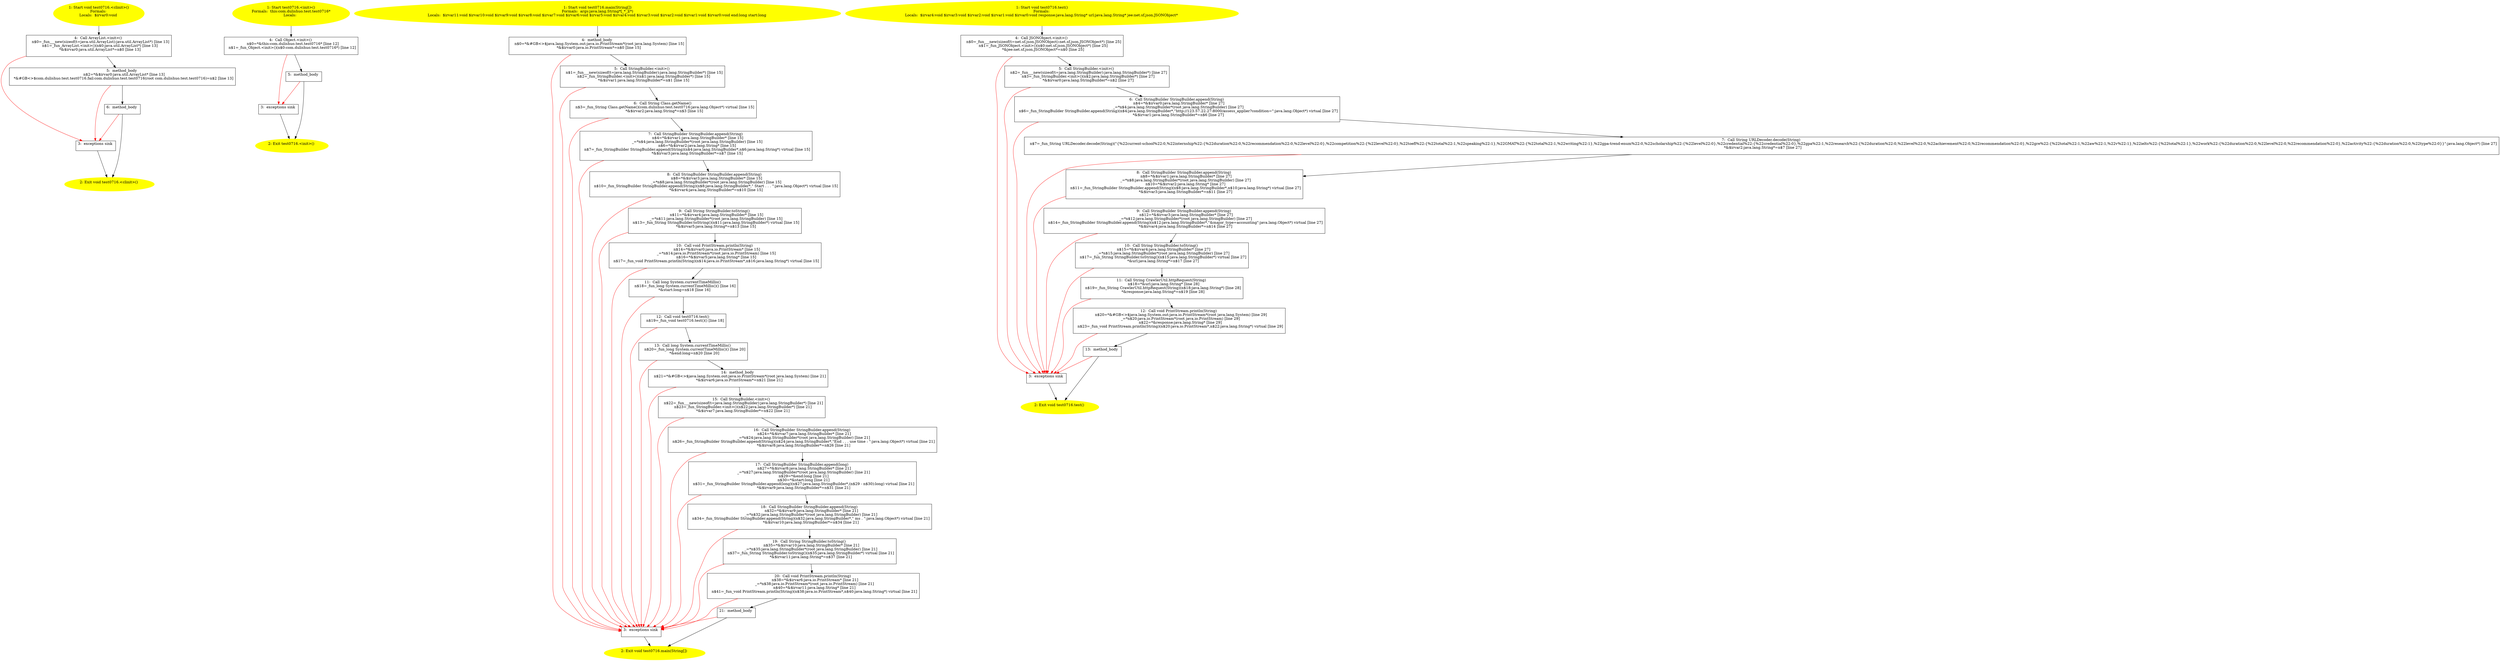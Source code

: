 /* @generated */
digraph cfg {
"com.dulishuo.test.test0716.<clinit>():void.f16230b9b3d9e5d9ee339451ec9ad878_1" [label="1: Start void test0716.<clinit>()\nFormals: \nLocals:  $irvar0:void \n  " color=yellow style=filled]
	

	 "com.dulishuo.test.test0716.<clinit>():void.f16230b9b3d9e5d9ee339451ec9ad878_1" -> "com.dulishuo.test.test0716.<clinit>():void.f16230b9b3d9e5d9ee339451ec9ad878_4" ;
"com.dulishuo.test.test0716.<clinit>():void.f16230b9b3d9e5d9ee339451ec9ad878_2" [label="2: Exit void test0716.<clinit>() \n  " color=yellow style=filled]
	

"com.dulishuo.test.test0716.<clinit>():void.f16230b9b3d9e5d9ee339451ec9ad878_3" [label="3:  exceptions sink \n  " shape="box"]
	

	 "com.dulishuo.test.test0716.<clinit>():void.f16230b9b3d9e5d9ee339451ec9ad878_3" -> "com.dulishuo.test.test0716.<clinit>():void.f16230b9b3d9e5d9ee339451ec9ad878_2" ;
"com.dulishuo.test.test0716.<clinit>():void.f16230b9b3d9e5d9ee339451ec9ad878_4" [label="4:  Call ArrayList.<init>() \n   n$0=_fun___new(sizeof(t=java.util.ArrayList):java.util.ArrayList*) [line 13]\n  n$1=_fun_ArrayList.<init>()(n$0:java.util.ArrayList*) [line 13]\n  *&$irvar0:java.util.ArrayList*=n$0 [line 13]\n " shape="box"]
	

	 "com.dulishuo.test.test0716.<clinit>():void.f16230b9b3d9e5d9ee339451ec9ad878_4" -> "com.dulishuo.test.test0716.<clinit>():void.f16230b9b3d9e5d9ee339451ec9ad878_5" ;
	 "com.dulishuo.test.test0716.<clinit>():void.f16230b9b3d9e5d9ee339451ec9ad878_4" -> "com.dulishuo.test.test0716.<clinit>():void.f16230b9b3d9e5d9ee339451ec9ad878_3" [color="red" ];
"com.dulishuo.test.test0716.<clinit>():void.f16230b9b3d9e5d9ee339451ec9ad878_5" [label="5:  method_body \n   n$2=*&$irvar0:java.util.ArrayList* [line 13]\n  *&#GB<>$com.dulishuo.test.test0716.fail:com.dulishuo.test.test0716(root com.dulishuo.test.test0716)=n$2 [line 13]\n " shape="box"]
	

	 "com.dulishuo.test.test0716.<clinit>():void.f16230b9b3d9e5d9ee339451ec9ad878_5" -> "com.dulishuo.test.test0716.<clinit>():void.f16230b9b3d9e5d9ee339451ec9ad878_6" ;
	 "com.dulishuo.test.test0716.<clinit>():void.f16230b9b3d9e5d9ee339451ec9ad878_5" -> "com.dulishuo.test.test0716.<clinit>():void.f16230b9b3d9e5d9ee339451ec9ad878_3" [color="red" ];
"com.dulishuo.test.test0716.<clinit>():void.f16230b9b3d9e5d9ee339451ec9ad878_6" [label="6:  method_body \n  " shape="box"]
	

	 "com.dulishuo.test.test0716.<clinit>():void.f16230b9b3d9e5d9ee339451ec9ad878_6" -> "com.dulishuo.test.test0716.<clinit>():void.f16230b9b3d9e5d9ee339451ec9ad878_2" ;
	 "com.dulishuo.test.test0716.<clinit>():void.f16230b9b3d9e5d9ee339451ec9ad878_6" -> "com.dulishuo.test.test0716.<clinit>():void.f16230b9b3d9e5d9ee339451ec9ad878_3" [color="red" ];
"com.dulishuo.test.test0716.<init>().39eef4f5931e3fe7b9aa511fcebca04d_1" [label="1: Start test0716.<init>()\nFormals:  this:com.dulishuo.test.test0716*\nLocals:  \n  " color=yellow style=filled]
	

	 "com.dulishuo.test.test0716.<init>().39eef4f5931e3fe7b9aa511fcebca04d_1" -> "com.dulishuo.test.test0716.<init>().39eef4f5931e3fe7b9aa511fcebca04d_4" ;
"com.dulishuo.test.test0716.<init>().39eef4f5931e3fe7b9aa511fcebca04d_2" [label="2: Exit test0716.<init>() \n  " color=yellow style=filled]
	

"com.dulishuo.test.test0716.<init>().39eef4f5931e3fe7b9aa511fcebca04d_3" [label="3:  exceptions sink \n  " shape="box"]
	

	 "com.dulishuo.test.test0716.<init>().39eef4f5931e3fe7b9aa511fcebca04d_3" -> "com.dulishuo.test.test0716.<init>().39eef4f5931e3fe7b9aa511fcebca04d_2" ;
"com.dulishuo.test.test0716.<init>().39eef4f5931e3fe7b9aa511fcebca04d_4" [label="4:  Call Object.<init>() \n   n$0=*&this:com.dulishuo.test.test0716* [line 12]\n  n$1=_fun_Object.<init>()(n$0:com.dulishuo.test.test0716*) [line 12]\n " shape="box"]
	

	 "com.dulishuo.test.test0716.<init>().39eef4f5931e3fe7b9aa511fcebca04d_4" -> "com.dulishuo.test.test0716.<init>().39eef4f5931e3fe7b9aa511fcebca04d_5" ;
	 "com.dulishuo.test.test0716.<init>().39eef4f5931e3fe7b9aa511fcebca04d_4" -> "com.dulishuo.test.test0716.<init>().39eef4f5931e3fe7b9aa511fcebca04d_3" [color="red" ];
"com.dulishuo.test.test0716.<init>().39eef4f5931e3fe7b9aa511fcebca04d_5" [label="5:  method_body \n  " shape="box"]
	

	 "com.dulishuo.test.test0716.<init>().39eef4f5931e3fe7b9aa511fcebca04d_5" -> "com.dulishuo.test.test0716.<init>().39eef4f5931e3fe7b9aa511fcebca04d_2" ;
	 "com.dulishuo.test.test0716.<init>().39eef4f5931e3fe7b9aa511fcebca04d_5" -> "com.dulishuo.test.test0716.<init>().39eef4f5931e3fe7b9aa511fcebca04d_3" [color="red" ];
"com.dulishuo.test.test0716.main(java.lang.String[]):void.32b0ce70465bc52b79f071fb216897b5_1" [label="1: Start void test0716.main(String[])\nFormals:  args:java.lang.String*[_*_](*)\nLocals:  $irvar11:void $irvar10:void $irvar9:void $irvar8:void $irvar7:void $irvar6:void $irvar5:void $irvar4:void $irvar3:void $irvar2:void $irvar1:void $irvar0:void end:long start:long \n  " color=yellow style=filled]
	

	 "com.dulishuo.test.test0716.main(java.lang.String[]):void.32b0ce70465bc52b79f071fb216897b5_1" -> "com.dulishuo.test.test0716.main(java.lang.String[]):void.32b0ce70465bc52b79f071fb216897b5_4" ;
"com.dulishuo.test.test0716.main(java.lang.String[]):void.32b0ce70465bc52b79f071fb216897b5_2" [label="2: Exit void test0716.main(String[]) \n  " color=yellow style=filled]
	

"com.dulishuo.test.test0716.main(java.lang.String[]):void.32b0ce70465bc52b79f071fb216897b5_3" [label="3:  exceptions sink \n  " shape="box"]
	

	 "com.dulishuo.test.test0716.main(java.lang.String[]):void.32b0ce70465bc52b79f071fb216897b5_3" -> "com.dulishuo.test.test0716.main(java.lang.String[]):void.32b0ce70465bc52b79f071fb216897b5_2" ;
"com.dulishuo.test.test0716.main(java.lang.String[]):void.32b0ce70465bc52b79f071fb216897b5_4" [label="4:  method_body \n   n$0=*&#GB<>$java.lang.System.out:java.io.PrintStream*(root java.lang.System) [line 15]\n  *&$irvar0:java.io.PrintStream*=n$0 [line 15]\n " shape="box"]
	

	 "com.dulishuo.test.test0716.main(java.lang.String[]):void.32b0ce70465bc52b79f071fb216897b5_4" -> "com.dulishuo.test.test0716.main(java.lang.String[]):void.32b0ce70465bc52b79f071fb216897b5_5" ;
	 "com.dulishuo.test.test0716.main(java.lang.String[]):void.32b0ce70465bc52b79f071fb216897b5_4" -> "com.dulishuo.test.test0716.main(java.lang.String[]):void.32b0ce70465bc52b79f071fb216897b5_3" [color="red" ];
"com.dulishuo.test.test0716.main(java.lang.String[]):void.32b0ce70465bc52b79f071fb216897b5_5" [label="5:  Call StringBuilder.<init>() \n   n$1=_fun___new(sizeof(t=java.lang.StringBuilder):java.lang.StringBuilder*) [line 15]\n  n$2=_fun_StringBuilder.<init>()(n$1:java.lang.StringBuilder*) [line 15]\n  *&$irvar1:java.lang.StringBuilder*=n$1 [line 15]\n " shape="box"]
	

	 "com.dulishuo.test.test0716.main(java.lang.String[]):void.32b0ce70465bc52b79f071fb216897b5_5" -> "com.dulishuo.test.test0716.main(java.lang.String[]):void.32b0ce70465bc52b79f071fb216897b5_6" ;
	 "com.dulishuo.test.test0716.main(java.lang.String[]):void.32b0ce70465bc52b79f071fb216897b5_5" -> "com.dulishuo.test.test0716.main(java.lang.String[]):void.32b0ce70465bc52b79f071fb216897b5_3" [color="red" ];
"com.dulishuo.test.test0716.main(java.lang.String[]):void.32b0ce70465bc52b79f071fb216897b5_6" [label="6:  Call String Class.getName() \n   n$3=_fun_String Class.getName()(com.dulishuo.test.test0716:java.lang.Object*) virtual [line 15]\n  *&$irvar2:java.lang.String*=n$3 [line 15]\n " shape="box"]
	

	 "com.dulishuo.test.test0716.main(java.lang.String[]):void.32b0ce70465bc52b79f071fb216897b5_6" -> "com.dulishuo.test.test0716.main(java.lang.String[]):void.32b0ce70465bc52b79f071fb216897b5_7" ;
	 "com.dulishuo.test.test0716.main(java.lang.String[]):void.32b0ce70465bc52b79f071fb216897b5_6" -> "com.dulishuo.test.test0716.main(java.lang.String[]):void.32b0ce70465bc52b79f071fb216897b5_3" [color="red" ];
"com.dulishuo.test.test0716.main(java.lang.String[]):void.32b0ce70465bc52b79f071fb216897b5_7" [label="7:  Call StringBuilder StringBuilder.append(String) \n   n$4=*&$irvar1:java.lang.StringBuilder* [line 15]\n  _=*n$4:java.lang.StringBuilder*(root java.lang.StringBuilder) [line 15]\n  n$6=*&$irvar2:java.lang.String* [line 15]\n  n$7=_fun_StringBuilder StringBuilder.append(String)(n$4:java.lang.StringBuilder*,n$6:java.lang.String*) virtual [line 15]\n  *&$irvar3:java.lang.StringBuilder*=n$7 [line 15]\n " shape="box"]
	

	 "com.dulishuo.test.test0716.main(java.lang.String[]):void.32b0ce70465bc52b79f071fb216897b5_7" -> "com.dulishuo.test.test0716.main(java.lang.String[]):void.32b0ce70465bc52b79f071fb216897b5_8" ;
	 "com.dulishuo.test.test0716.main(java.lang.String[]):void.32b0ce70465bc52b79f071fb216897b5_7" -> "com.dulishuo.test.test0716.main(java.lang.String[]):void.32b0ce70465bc52b79f071fb216897b5_3" [color="red" ];
"com.dulishuo.test.test0716.main(java.lang.String[]):void.32b0ce70465bc52b79f071fb216897b5_8" [label="8:  Call StringBuilder StringBuilder.append(String) \n   n$8=*&$irvar3:java.lang.StringBuilder* [line 15]\n  _=*n$8:java.lang.StringBuilder*(root java.lang.StringBuilder) [line 15]\n  n$10=_fun_StringBuilder StringBuilder.append(String)(n$8:java.lang.StringBuilder*,\" Start . . . \":java.lang.Object*) virtual [line 15]\n  *&$irvar4:java.lang.StringBuilder*=n$10 [line 15]\n " shape="box"]
	

	 "com.dulishuo.test.test0716.main(java.lang.String[]):void.32b0ce70465bc52b79f071fb216897b5_8" -> "com.dulishuo.test.test0716.main(java.lang.String[]):void.32b0ce70465bc52b79f071fb216897b5_9" ;
	 "com.dulishuo.test.test0716.main(java.lang.String[]):void.32b0ce70465bc52b79f071fb216897b5_8" -> "com.dulishuo.test.test0716.main(java.lang.String[]):void.32b0ce70465bc52b79f071fb216897b5_3" [color="red" ];
"com.dulishuo.test.test0716.main(java.lang.String[]):void.32b0ce70465bc52b79f071fb216897b5_9" [label="9:  Call String StringBuilder.toString() \n   n$11=*&$irvar4:java.lang.StringBuilder* [line 15]\n  _=*n$11:java.lang.StringBuilder*(root java.lang.StringBuilder) [line 15]\n  n$13=_fun_String StringBuilder.toString()(n$11:java.lang.StringBuilder*) virtual [line 15]\n  *&$irvar5:java.lang.String*=n$13 [line 15]\n " shape="box"]
	

	 "com.dulishuo.test.test0716.main(java.lang.String[]):void.32b0ce70465bc52b79f071fb216897b5_9" -> "com.dulishuo.test.test0716.main(java.lang.String[]):void.32b0ce70465bc52b79f071fb216897b5_10" ;
	 "com.dulishuo.test.test0716.main(java.lang.String[]):void.32b0ce70465bc52b79f071fb216897b5_9" -> "com.dulishuo.test.test0716.main(java.lang.String[]):void.32b0ce70465bc52b79f071fb216897b5_3" [color="red" ];
"com.dulishuo.test.test0716.main(java.lang.String[]):void.32b0ce70465bc52b79f071fb216897b5_10" [label="10:  Call void PrintStream.println(String) \n   n$14=*&$irvar0:java.io.PrintStream* [line 15]\n  _=*n$14:java.io.PrintStream*(root java.io.PrintStream) [line 15]\n  n$16=*&$irvar5:java.lang.String* [line 15]\n  n$17=_fun_void PrintStream.println(String)(n$14:java.io.PrintStream*,n$16:java.lang.String*) virtual [line 15]\n " shape="box"]
	

	 "com.dulishuo.test.test0716.main(java.lang.String[]):void.32b0ce70465bc52b79f071fb216897b5_10" -> "com.dulishuo.test.test0716.main(java.lang.String[]):void.32b0ce70465bc52b79f071fb216897b5_11" ;
	 "com.dulishuo.test.test0716.main(java.lang.String[]):void.32b0ce70465bc52b79f071fb216897b5_10" -> "com.dulishuo.test.test0716.main(java.lang.String[]):void.32b0ce70465bc52b79f071fb216897b5_3" [color="red" ];
"com.dulishuo.test.test0716.main(java.lang.String[]):void.32b0ce70465bc52b79f071fb216897b5_11" [label="11:  Call long System.currentTimeMillis() \n   n$18=_fun_long System.currentTimeMillis()() [line 16]\n  *&start:long=n$18 [line 16]\n " shape="box"]
	

	 "com.dulishuo.test.test0716.main(java.lang.String[]):void.32b0ce70465bc52b79f071fb216897b5_11" -> "com.dulishuo.test.test0716.main(java.lang.String[]):void.32b0ce70465bc52b79f071fb216897b5_12" ;
	 "com.dulishuo.test.test0716.main(java.lang.String[]):void.32b0ce70465bc52b79f071fb216897b5_11" -> "com.dulishuo.test.test0716.main(java.lang.String[]):void.32b0ce70465bc52b79f071fb216897b5_3" [color="red" ];
"com.dulishuo.test.test0716.main(java.lang.String[]):void.32b0ce70465bc52b79f071fb216897b5_12" [label="12:  Call void test0716.test() \n   n$19=_fun_void test0716.test()() [line 18]\n " shape="box"]
	

	 "com.dulishuo.test.test0716.main(java.lang.String[]):void.32b0ce70465bc52b79f071fb216897b5_12" -> "com.dulishuo.test.test0716.main(java.lang.String[]):void.32b0ce70465bc52b79f071fb216897b5_13" ;
	 "com.dulishuo.test.test0716.main(java.lang.String[]):void.32b0ce70465bc52b79f071fb216897b5_12" -> "com.dulishuo.test.test0716.main(java.lang.String[]):void.32b0ce70465bc52b79f071fb216897b5_3" [color="red" ];
"com.dulishuo.test.test0716.main(java.lang.String[]):void.32b0ce70465bc52b79f071fb216897b5_13" [label="13:  Call long System.currentTimeMillis() \n   n$20=_fun_long System.currentTimeMillis()() [line 20]\n  *&end:long=n$20 [line 20]\n " shape="box"]
	

	 "com.dulishuo.test.test0716.main(java.lang.String[]):void.32b0ce70465bc52b79f071fb216897b5_13" -> "com.dulishuo.test.test0716.main(java.lang.String[]):void.32b0ce70465bc52b79f071fb216897b5_14" ;
	 "com.dulishuo.test.test0716.main(java.lang.String[]):void.32b0ce70465bc52b79f071fb216897b5_13" -> "com.dulishuo.test.test0716.main(java.lang.String[]):void.32b0ce70465bc52b79f071fb216897b5_3" [color="red" ];
"com.dulishuo.test.test0716.main(java.lang.String[]):void.32b0ce70465bc52b79f071fb216897b5_14" [label="14:  method_body \n   n$21=*&#GB<>$java.lang.System.out:java.io.PrintStream*(root java.lang.System) [line 21]\n  *&$irvar6:java.io.PrintStream*=n$21 [line 21]\n " shape="box"]
	

	 "com.dulishuo.test.test0716.main(java.lang.String[]):void.32b0ce70465bc52b79f071fb216897b5_14" -> "com.dulishuo.test.test0716.main(java.lang.String[]):void.32b0ce70465bc52b79f071fb216897b5_15" ;
	 "com.dulishuo.test.test0716.main(java.lang.String[]):void.32b0ce70465bc52b79f071fb216897b5_14" -> "com.dulishuo.test.test0716.main(java.lang.String[]):void.32b0ce70465bc52b79f071fb216897b5_3" [color="red" ];
"com.dulishuo.test.test0716.main(java.lang.String[]):void.32b0ce70465bc52b79f071fb216897b5_15" [label="15:  Call StringBuilder.<init>() \n   n$22=_fun___new(sizeof(t=java.lang.StringBuilder):java.lang.StringBuilder*) [line 21]\n  n$23=_fun_StringBuilder.<init>()(n$22:java.lang.StringBuilder*) [line 21]\n  *&$irvar7:java.lang.StringBuilder*=n$22 [line 21]\n " shape="box"]
	

	 "com.dulishuo.test.test0716.main(java.lang.String[]):void.32b0ce70465bc52b79f071fb216897b5_15" -> "com.dulishuo.test.test0716.main(java.lang.String[]):void.32b0ce70465bc52b79f071fb216897b5_16" ;
	 "com.dulishuo.test.test0716.main(java.lang.String[]):void.32b0ce70465bc52b79f071fb216897b5_15" -> "com.dulishuo.test.test0716.main(java.lang.String[]):void.32b0ce70465bc52b79f071fb216897b5_3" [color="red" ];
"com.dulishuo.test.test0716.main(java.lang.String[]):void.32b0ce70465bc52b79f071fb216897b5_16" [label="16:  Call StringBuilder StringBuilder.append(String) \n   n$24=*&$irvar7:java.lang.StringBuilder* [line 21]\n  _=*n$24:java.lang.StringBuilder*(root java.lang.StringBuilder) [line 21]\n  n$26=_fun_StringBuilder StringBuilder.append(String)(n$24:java.lang.StringBuilder*,\"End . . . use time : \":java.lang.Object*) virtual [line 21]\n  *&$irvar8:java.lang.StringBuilder*=n$26 [line 21]\n " shape="box"]
	

	 "com.dulishuo.test.test0716.main(java.lang.String[]):void.32b0ce70465bc52b79f071fb216897b5_16" -> "com.dulishuo.test.test0716.main(java.lang.String[]):void.32b0ce70465bc52b79f071fb216897b5_17" ;
	 "com.dulishuo.test.test0716.main(java.lang.String[]):void.32b0ce70465bc52b79f071fb216897b5_16" -> "com.dulishuo.test.test0716.main(java.lang.String[]):void.32b0ce70465bc52b79f071fb216897b5_3" [color="red" ];
"com.dulishuo.test.test0716.main(java.lang.String[]):void.32b0ce70465bc52b79f071fb216897b5_17" [label="17:  Call StringBuilder StringBuilder.append(long) \n   n$27=*&$irvar8:java.lang.StringBuilder* [line 21]\n  _=*n$27:java.lang.StringBuilder*(root java.lang.StringBuilder) [line 21]\n  n$29=*&end:long [line 21]\n  n$30=*&start:long [line 21]\n  n$31=_fun_StringBuilder StringBuilder.append(long)(n$27:java.lang.StringBuilder*,(n$29 - n$30):long) virtual [line 21]\n  *&$irvar9:java.lang.StringBuilder*=n$31 [line 21]\n " shape="box"]
	

	 "com.dulishuo.test.test0716.main(java.lang.String[]):void.32b0ce70465bc52b79f071fb216897b5_17" -> "com.dulishuo.test.test0716.main(java.lang.String[]):void.32b0ce70465bc52b79f071fb216897b5_18" ;
	 "com.dulishuo.test.test0716.main(java.lang.String[]):void.32b0ce70465bc52b79f071fb216897b5_17" -> "com.dulishuo.test.test0716.main(java.lang.String[]):void.32b0ce70465bc52b79f071fb216897b5_3" [color="red" ];
"com.dulishuo.test.test0716.main(java.lang.String[]):void.32b0ce70465bc52b79f071fb216897b5_18" [label="18:  Call StringBuilder StringBuilder.append(String) \n   n$32=*&$irvar9:java.lang.StringBuilder* [line 21]\n  _=*n$32:java.lang.StringBuilder*(root java.lang.StringBuilder) [line 21]\n  n$34=_fun_StringBuilder StringBuilder.append(String)(n$32:java.lang.StringBuilder*,\" ms . \":java.lang.Object*) virtual [line 21]\n  *&$irvar10:java.lang.StringBuilder*=n$34 [line 21]\n " shape="box"]
	

	 "com.dulishuo.test.test0716.main(java.lang.String[]):void.32b0ce70465bc52b79f071fb216897b5_18" -> "com.dulishuo.test.test0716.main(java.lang.String[]):void.32b0ce70465bc52b79f071fb216897b5_19" ;
	 "com.dulishuo.test.test0716.main(java.lang.String[]):void.32b0ce70465bc52b79f071fb216897b5_18" -> "com.dulishuo.test.test0716.main(java.lang.String[]):void.32b0ce70465bc52b79f071fb216897b5_3" [color="red" ];
"com.dulishuo.test.test0716.main(java.lang.String[]):void.32b0ce70465bc52b79f071fb216897b5_19" [label="19:  Call String StringBuilder.toString() \n   n$35=*&$irvar10:java.lang.StringBuilder* [line 21]\n  _=*n$35:java.lang.StringBuilder*(root java.lang.StringBuilder) [line 21]\n  n$37=_fun_String StringBuilder.toString()(n$35:java.lang.StringBuilder*) virtual [line 21]\n  *&$irvar11:java.lang.String*=n$37 [line 21]\n " shape="box"]
	

	 "com.dulishuo.test.test0716.main(java.lang.String[]):void.32b0ce70465bc52b79f071fb216897b5_19" -> "com.dulishuo.test.test0716.main(java.lang.String[]):void.32b0ce70465bc52b79f071fb216897b5_20" ;
	 "com.dulishuo.test.test0716.main(java.lang.String[]):void.32b0ce70465bc52b79f071fb216897b5_19" -> "com.dulishuo.test.test0716.main(java.lang.String[]):void.32b0ce70465bc52b79f071fb216897b5_3" [color="red" ];
"com.dulishuo.test.test0716.main(java.lang.String[]):void.32b0ce70465bc52b79f071fb216897b5_20" [label="20:  Call void PrintStream.println(String) \n   n$38=*&$irvar6:java.io.PrintStream* [line 21]\n  _=*n$38:java.io.PrintStream*(root java.io.PrintStream) [line 21]\n  n$40=*&$irvar11:java.lang.String* [line 21]\n  n$41=_fun_void PrintStream.println(String)(n$38:java.io.PrintStream*,n$40:java.lang.String*) virtual [line 21]\n " shape="box"]
	

	 "com.dulishuo.test.test0716.main(java.lang.String[]):void.32b0ce70465bc52b79f071fb216897b5_20" -> "com.dulishuo.test.test0716.main(java.lang.String[]):void.32b0ce70465bc52b79f071fb216897b5_21" ;
	 "com.dulishuo.test.test0716.main(java.lang.String[]):void.32b0ce70465bc52b79f071fb216897b5_20" -> "com.dulishuo.test.test0716.main(java.lang.String[]):void.32b0ce70465bc52b79f071fb216897b5_3" [color="red" ];
"com.dulishuo.test.test0716.main(java.lang.String[]):void.32b0ce70465bc52b79f071fb216897b5_21" [label="21:  method_body \n  " shape="box"]
	

	 "com.dulishuo.test.test0716.main(java.lang.String[]):void.32b0ce70465bc52b79f071fb216897b5_21" -> "com.dulishuo.test.test0716.main(java.lang.String[]):void.32b0ce70465bc52b79f071fb216897b5_2" ;
	 "com.dulishuo.test.test0716.main(java.lang.String[]):void.32b0ce70465bc52b79f071fb216897b5_21" -> "com.dulishuo.test.test0716.main(java.lang.String[]):void.32b0ce70465bc52b79f071fb216897b5_3" [color="red" ];
"com.dulishuo.test.test0716.test():void.ca83cb6d154b35636f553d109e951bd5_1" [label="1: Start void test0716.test()\nFormals: \nLocals:  $irvar4:void $irvar3:void $irvar2:void $irvar1:void $irvar0:void response:java.lang.String* url:java.lang.String* jee:net.sf.json.JSONObject* \n  " color=yellow style=filled]
	

	 "com.dulishuo.test.test0716.test():void.ca83cb6d154b35636f553d109e951bd5_1" -> "com.dulishuo.test.test0716.test():void.ca83cb6d154b35636f553d109e951bd5_4" ;
"com.dulishuo.test.test0716.test():void.ca83cb6d154b35636f553d109e951bd5_2" [label="2: Exit void test0716.test() \n  " color=yellow style=filled]
	

"com.dulishuo.test.test0716.test():void.ca83cb6d154b35636f553d109e951bd5_3" [label="3:  exceptions sink \n  " shape="box"]
	

	 "com.dulishuo.test.test0716.test():void.ca83cb6d154b35636f553d109e951bd5_3" -> "com.dulishuo.test.test0716.test():void.ca83cb6d154b35636f553d109e951bd5_2" ;
"com.dulishuo.test.test0716.test():void.ca83cb6d154b35636f553d109e951bd5_4" [label="4:  Call JSONObject.<init>() \n   n$0=_fun___new(sizeof(t=net.sf.json.JSONObject):net.sf.json.JSONObject*) [line 25]\n  n$1=_fun_JSONObject.<init>()(n$0:net.sf.json.JSONObject*) [line 25]\n  *&jee:net.sf.json.JSONObject*=n$0 [line 25]\n " shape="box"]
	

	 "com.dulishuo.test.test0716.test():void.ca83cb6d154b35636f553d109e951bd5_4" -> "com.dulishuo.test.test0716.test():void.ca83cb6d154b35636f553d109e951bd5_5" ;
	 "com.dulishuo.test.test0716.test():void.ca83cb6d154b35636f553d109e951bd5_4" -> "com.dulishuo.test.test0716.test():void.ca83cb6d154b35636f553d109e951bd5_3" [color="red" ];
"com.dulishuo.test.test0716.test():void.ca83cb6d154b35636f553d109e951bd5_5" [label="5:  Call StringBuilder.<init>() \n   n$2=_fun___new(sizeof(t=java.lang.StringBuilder):java.lang.StringBuilder*) [line 27]\n  n$3=_fun_StringBuilder.<init>()(n$2:java.lang.StringBuilder*) [line 27]\n  *&$irvar0:java.lang.StringBuilder*=n$2 [line 27]\n " shape="box"]
	

	 "com.dulishuo.test.test0716.test():void.ca83cb6d154b35636f553d109e951bd5_5" -> "com.dulishuo.test.test0716.test():void.ca83cb6d154b35636f553d109e951bd5_6" ;
	 "com.dulishuo.test.test0716.test():void.ca83cb6d154b35636f553d109e951bd5_5" -> "com.dulishuo.test.test0716.test():void.ca83cb6d154b35636f553d109e951bd5_3" [color="red" ];
"com.dulishuo.test.test0716.test():void.ca83cb6d154b35636f553d109e951bd5_6" [label="6:  Call StringBuilder StringBuilder.append(String) \n   n$4=*&$irvar0:java.lang.StringBuilder* [line 27]\n  _=*n$4:java.lang.StringBuilder*(root java.lang.StringBuilder) [line 27]\n  n$6=_fun_StringBuilder StringBuilder.append(String)(n$4:java.lang.StringBuilder*,\"http://123.57.22.27:8000/assess_applier?condition=\":java.lang.Object*) virtual [line 27]\n  *&$irvar1:java.lang.StringBuilder*=n$6 [line 27]\n " shape="box"]
	

	 "com.dulishuo.test.test0716.test():void.ca83cb6d154b35636f553d109e951bd5_6" -> "com.dulishuo.test.test0716.test():void.ca83cb6d154b35636f553d109e951bd5_7" ;
	 "com.dulishuo.test.test0716.test():void.ca83cb6d154b35636f553d109e951bd5_6" -> "com.dulishuo.test.test0716.test():void.ca83cb6d154b35636f553d109e951bd5_3" [color="red" ];
"com.dulishuo.test.test0716.test():void.ca83cb6d154b35636f553d109e951bd5_7" [label="7:  Call String URLDecoder.decode(String) \n   n$7=_fun_String URLDecoder.decode(String)(\"{%22current-school%22:0,%22internship%22:{%22duration%22:0,%22recommendation%22:0,%22level%22:0},%22competition%22:{%22level%22:0},%22toefl%22:{%22total%22:1,%22speaking%22:1},%22GMAT%22:{%22total%22:1,%22writing%22:1},%22gpa-trend-enum%22:0,%22scholarship%22:{%22level%22:0},%22credential%22:{%22credential%22:0},%22gpa%22:1,%22research%22:{%22duration%22:0,%22level%22:0,%22achievement%22:0,%22recommendation%22:0},%22gre%22:{%22total%22:1,%22aw%22:1,%22v%22:1},%22ielts%22:{%22total%22:1},%22work%22:{%22duration%22:0,%22level%22:0,%22recommendation%22:0},%22activity%22:{%22duration%22:0,%22type%22:0}}\":java.lang.Object*) [line 27]\n  *&$irvar2:java.lang.String*=n$7 [line 27]\n " shape="box"]
	

	 "com.dulishuo.test.test0716.test():void.ca83cb6d154b35636f553d109e951bd5_7" -> "com.dulishuo.test.test0716.test():void.ca83cb6d154b35636f553d109e951bd5_8" ;
	 "com.dulishuo.test.test0716.test():void.ca83cb6d154b35636f553d109e951bd5_7" -> "com.dulishuo.test.test0716.test():void.ca83cb6d154b35636f553d109e951bd5_3" [color="red" ];
"com.dulishuo.test.test0716.test():void.ca83cb6d154b35636f553d109e951bd5_8" [label="8:  Call StringBuilder StringBuilder.append(String) \n   n$8=*&$irvar1:java.lang.StringBuilder* [line 27]\n  _=*n$8:java.lang.StringBuilder*(root java.lang.StringBuilder) [line 27]\n  n$10=*&$irvar2:java.lang.String* [line 27]\n  n$11=_fun_StringBuilder StringBuilder.append(String)(n$8:java.lang.StringBuilder*,n$10:java.lang.String*) virtual [line 27]\n  *&$irvar3:java.lang.StringBuilder*=n$11 [line 27]\n " shape="box"]
	

	 "com.dulishuo.test.test0716.test():void.ca83cb6d154b35636f553d109e951bd5_8" -> "com.dulishuo.test.test0716.test():void.ca83cb6d154b35636f553d109e951bd5_9" ;
	 "com.dulishuo.test.test0716.test():void.ca83cb6d154b35636f553d109e951bd5_8" -> "com.dulishuo.test.test0716.test():void.ca83cb6d154b35636f553d109e951bd5_3" [color="red" ];
"com.dulishuo.test.test0716.test():void.ca83cb6d154b35636f553d109e951bd5_9" [label="9:  Call StringBuilder StringBuilder.append(String) \n   n$12=*&$irvar3:java.lang.StringBuilder* [line 27]\n  _=*n$12:java.lang.StringBuilder*(root java.lang.StringBuilder) [line 27]\n  n$14=_fun_StringBuilder StringBuilder.append(String)(n$12:java.lang.StringBuilder*,\"&major_type=accounting\":java.lang.Object*) virtual [line 27]\n  *&$irvar4:java.lang.StringBuilder*=n$14 [line 27]\n " shape="box"]
	

	 "com.dulishuo.test.test0716.test():void.ca83cb6d154b35636f553d109e951bd5_9" -> "com.dulishuo.test.test0716.test():void.ca83cb6d154b35636f553d109e951bd5_10" ;
	 "com.dulishuo.test.test0716.test():void.ca83cb6d154b35636f553d109e951bd5_9" -> "com.dulishuo.test.test0716.test():void.ca83cb6d154b35636f553d109e951bd5_3" [color="red" ];
"com.dulishuo.test.test0716.test():void.ca83cb6d154b35636f553d109e951bd5_10" [label="10:  Call String StringBuilder.toString() \n   n$15=*&$irvar4:java.lang.StringBuilder* [line 27]\n  _=*n$15:java.lang.StringBuilder*(root java.lang.StringBuilder) [line 27]\n  n$17=_fun_String StringBuilder.toString()(n$15:java.lang.StringBuilder*) virtual [line 27]\n  *&url:java.lang.String*=n$17 [line 27]\n " shape="box"]
	

	 "com.dulishuo.test.test0716.test():void.ca83cb6d154b35636f553d109e951bd5_10" -> "com.dulishuo.test.test0716.test():void.ca83cb6d154b35636f553d109e951bd5_11" ;
	 "com.dulishuo.test.test0716.test():void.ca83cb6d154b35636f553d109e951bd5_10" -> "com.dulishuo.test.test0716.test():void.ca83cb6d154b35636f553d109e951bd5_3" [color="red" ];
"com.dulishuo.test.test0716.test():void.ca83cb6d154b35636f553d109e951bd5_11" [label="11:  Call String CrawlerUtil.httpRequest(String) \n   n$18=*&url:java.lang.String* [line 28]\n  n$19=_fun_String CrawlerUtil.httpRequest(String)(n$18:java.lang.String*) [line 28]\n  *&response:java.lang.String*=n$19 [line 28]\n " shape="box"]
	

	 "com.dulishuo.test.test0716.test():void.ca83cb6d154b35636f553d109e951bd5_11" -> "com.dulishuo.test.test0716.test():void.ca83cb6d154b35636f553d109e951bd5_12" ;
	 "com.dulishuo.test.test0716.test():void.ca83cb6d154b35636f553d109e951bd5_11" -> "com.dulishuo.test.test0716.test():void.ca83cb6d154b35636f553d109e951bd5_3" [color="red" ];
"com.dulishuo.test.test0716.test():void.ca83cb6d154b35636f553d109e951bd5_12" [label="12:  Call void PrintStream.println(String) \n   n$20=*&#GB<>$java.lang.System.out:java.io.PrintStream*(root java.lang.System) [line 29]\n  _=*n$20:java.io.PrintStream*(root java.io.PrintStream) [line 29]\n  n$22=*&response:java.lang.String* [line 29]\n  n$23=_fun_void PrintStream.println(String)(n$20:java.io.PrintStream*,n$22:java.lang.String*) virtual [line 29]\n " shape="box"]
	

	 "com.dulishuo.test.test0716.test():void.ca83cb6d154b35636f553d109e951bd5_12" -> "com.dulishuo.test.test0716.test():void.ca83cb6d154b35636f553d109e951bd5_13" ;
	 "com.dulishuo.test.test0716.test():void.ca83cb6d154b35636f553d109e951bd5_12" -> "com.dulishuo.test.test0716.test():void.ca83cb6d154b35636f553d109e951bd5_3" [color="red" ];
"com.dulishuo.test.test0716.test():void.ca83cb6d154b35636f553d109e951bd5_13" [label="13:  method_body \n  " shape="box"]
	

	 "com.dulishuo.test.test0716.test():void.ca83cb6d154b35636f553d109e951bd5_13" -> "com.dulishuo.test.test0716.test():void.ca83cb6d154b35636f553d109e951bd5_2" ;
	 "com.dulishuo.test.test0716.test():void.ca83cb6d154b35636f553d109e951bd5_13" -> "com.dulishuo.test.test0716.test():void.ca83cb6d154b35636f553d109e951bd5_3" [color="red" ];
}
